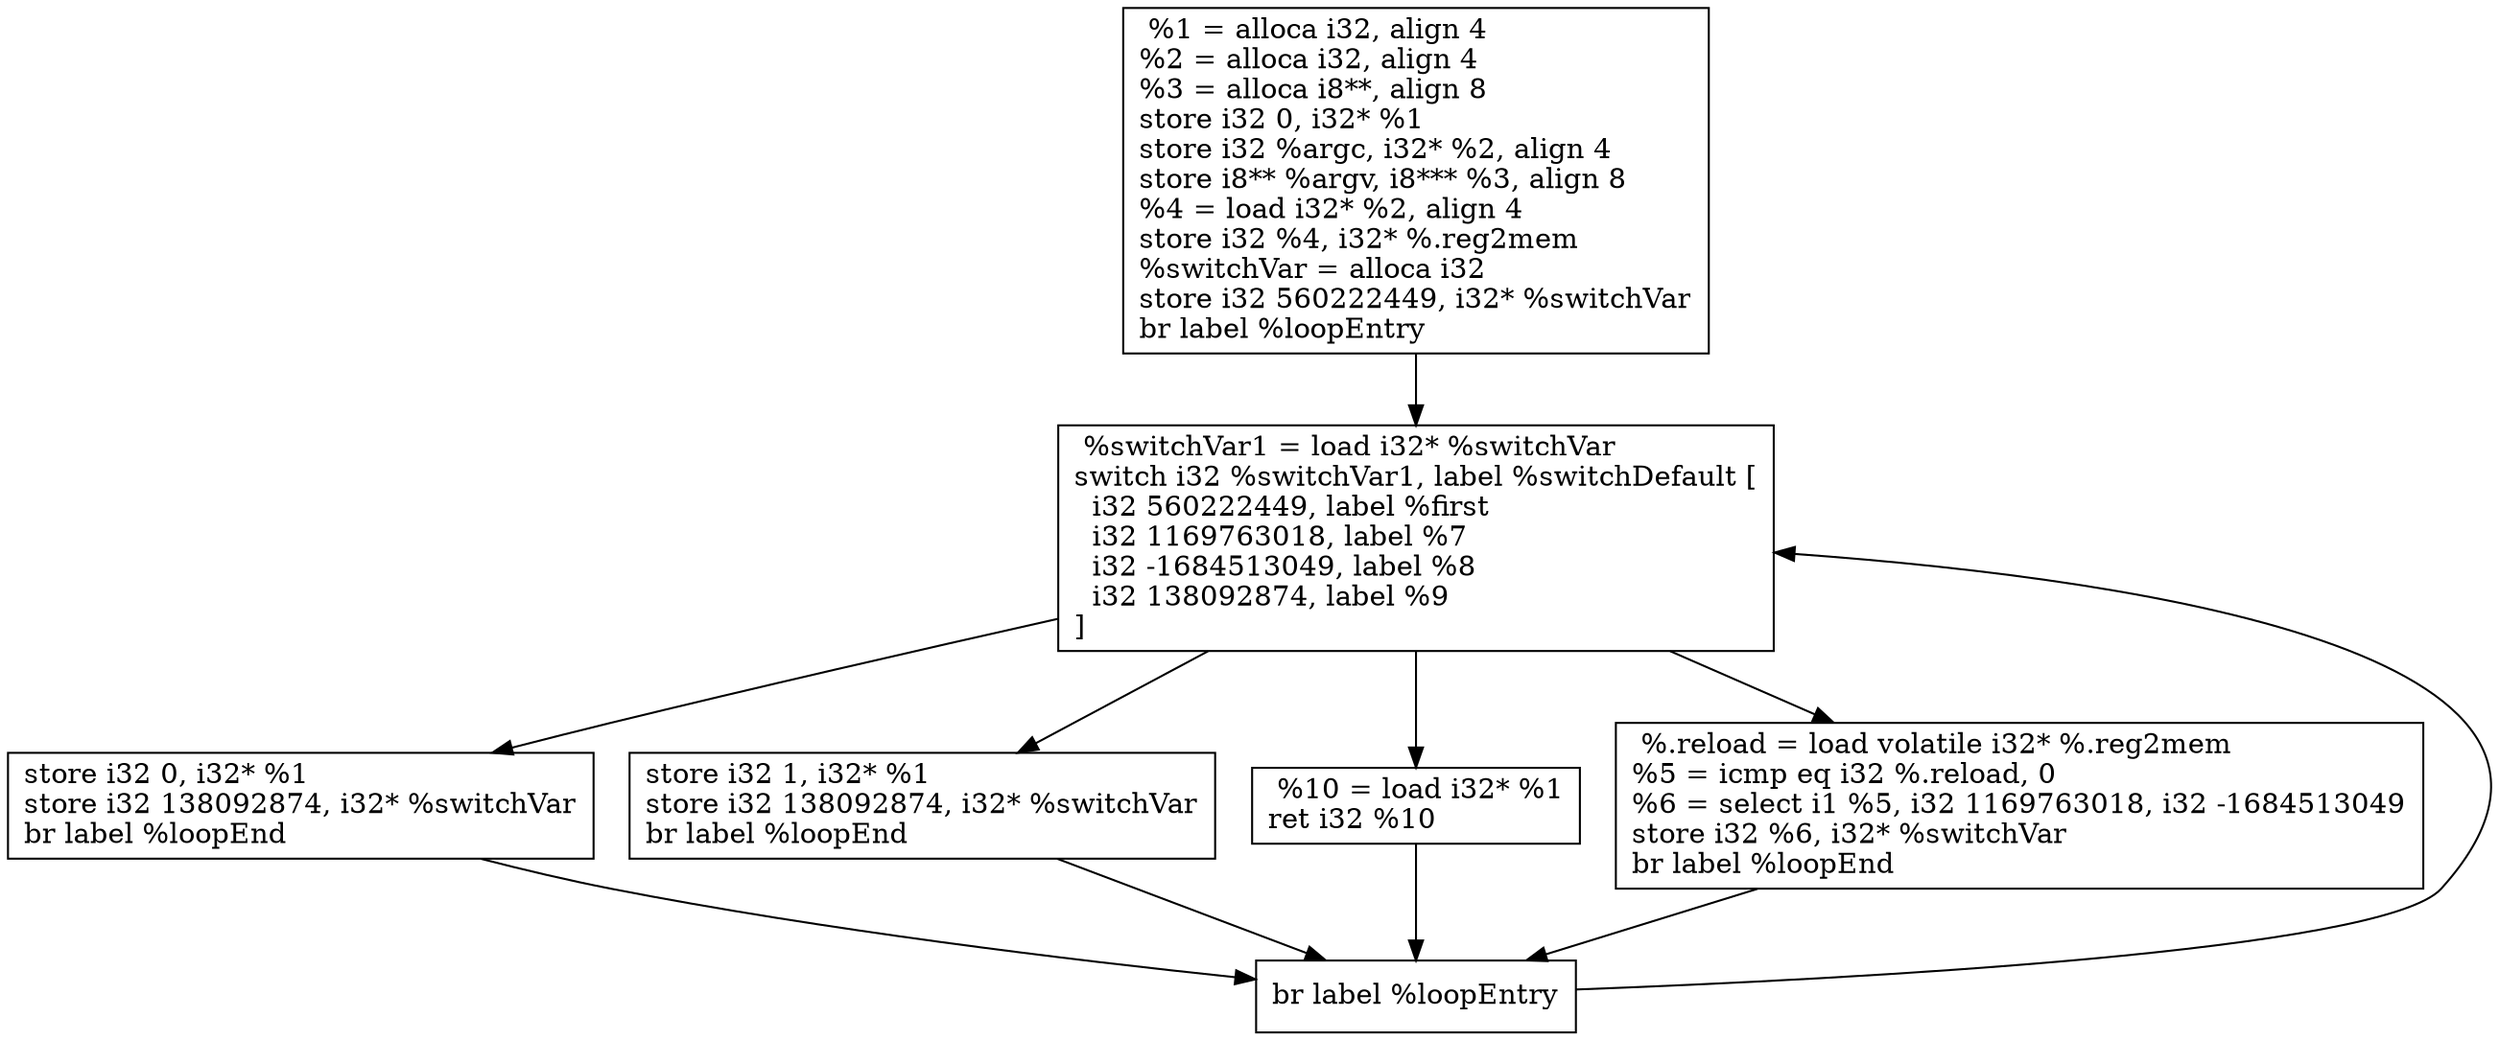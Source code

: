 digraph G {
  node [ shape = box ]
  " %1 = alloca i32, align 4\l%2 = alloca i32, align 4\l%3 = alloca i8**, align 8\lstore i32 0, i32* %1\lstore i32 %argc, i32* %2, align 4\lstore i8** %argv, i8*** %3, align 8\l%4 = load i32* %2, align 4\lstore i32 %4, i32* %.reg2mem\l%switchVar = alloca i32\lstore i32 560222449, i32* %switchVar\lbr label %loopEntry\l" -> " %switchVar1 = load i32* %switchVar\lswitch i32 %switchVar1, label %switchDefault [\l  i32 560222449, label %first\l  i32 1169763018, label %7\l  i32 -1684513049, label %8\l  i32 138092874, label %9\l]\l"

  " %switchVar1 = load i32* %switchVar\lswitch i32 %switchVar1, label %switchDefault [\l  i32 560222449, label %first\l  i32 1169763018, label %7\l  i32 -1684513049, label %8\l  i32 138092874, label %9\l]\l" -> "store i32 0, i32* %1\lstore i32 138092874, i32* %switchVar\lbr label %loopEnd\l"
  " %switchVar1 = load i32* %switchVar\lswitch i32 %switchVar1, label %switchDefault [\l  i32 560222449, label %first\l  i32 1169763018, label %7\l  i32 -1684513049, label %8\l  i32 138092874, label %9\l]\l" -> "store i32 1, i32* %1\lstore i32 138092874, i32* %switchVar\lbr label %loopEnd\l"
  " %switchVar1 = load i32* %switchVar\lswitch i32 %switchVar1, label %switchDefault [\l  i32 560222449, label %first\l  i32 1169763018, label %7\l  i32 -1684513049, label %8\l  i32 138092874, label %9\l]\l" -> " %10 = load i32* %1\lret i32 %10\l"

  " %switchVar1 = load i32* %switchVar\lswitch i32 %switchVar1, label %switchDefault [\l  i32 560222449, label %first\l  i32 1169763018, label %7\l  i32 -1684513049, label %8\l  i32 138092874, label %9\l]\l" -> " %.reload = load volatile i32* %.reg2mem\l%5 = icmp eq i32 %.reload, 0\l%6 = select i1 %5, i32 1169763018, i32 -1684513049\lstore i32 %6, i32* %switchVar\lbr label %loopEnd\l"  

 " %.reload = load volatile i32* %.reg2mem\l%5 = icmp eq i32 %.reload, 0\l%6 = select i1 %5, i32 1169763018, i32 -1684513049\lstore i32 %6, i32* %switchVar\lbr label %loopEnd\l" ->  "br label %loopEntry\l"

  "store i32 0, i32* %1\lstore i32 138092874, i32* %switchVar\lbr label %loopEnd\l" -> "br label %loopEntry\l"
  "store i32 1, i32* %1\lstore i32 138092874, i32* %switchVar\lbr label %loopEnd\l" -> "br label %loopEntry\l"
  " %10 = load i32* %1\lret i32 %10\l" -> "br label %loopEntry\l"

  "br label %loopEntry\l" -> " %switchVar1 = load i32* %switchVar\lswitch i32 %switchVar1, label %switchDefault [\l  i32 560222449, label %first\l  i32 1169763018, label %7\l  i32 -1684513049, label %8\l  i32 138092874, label %9\l]\l"
}


